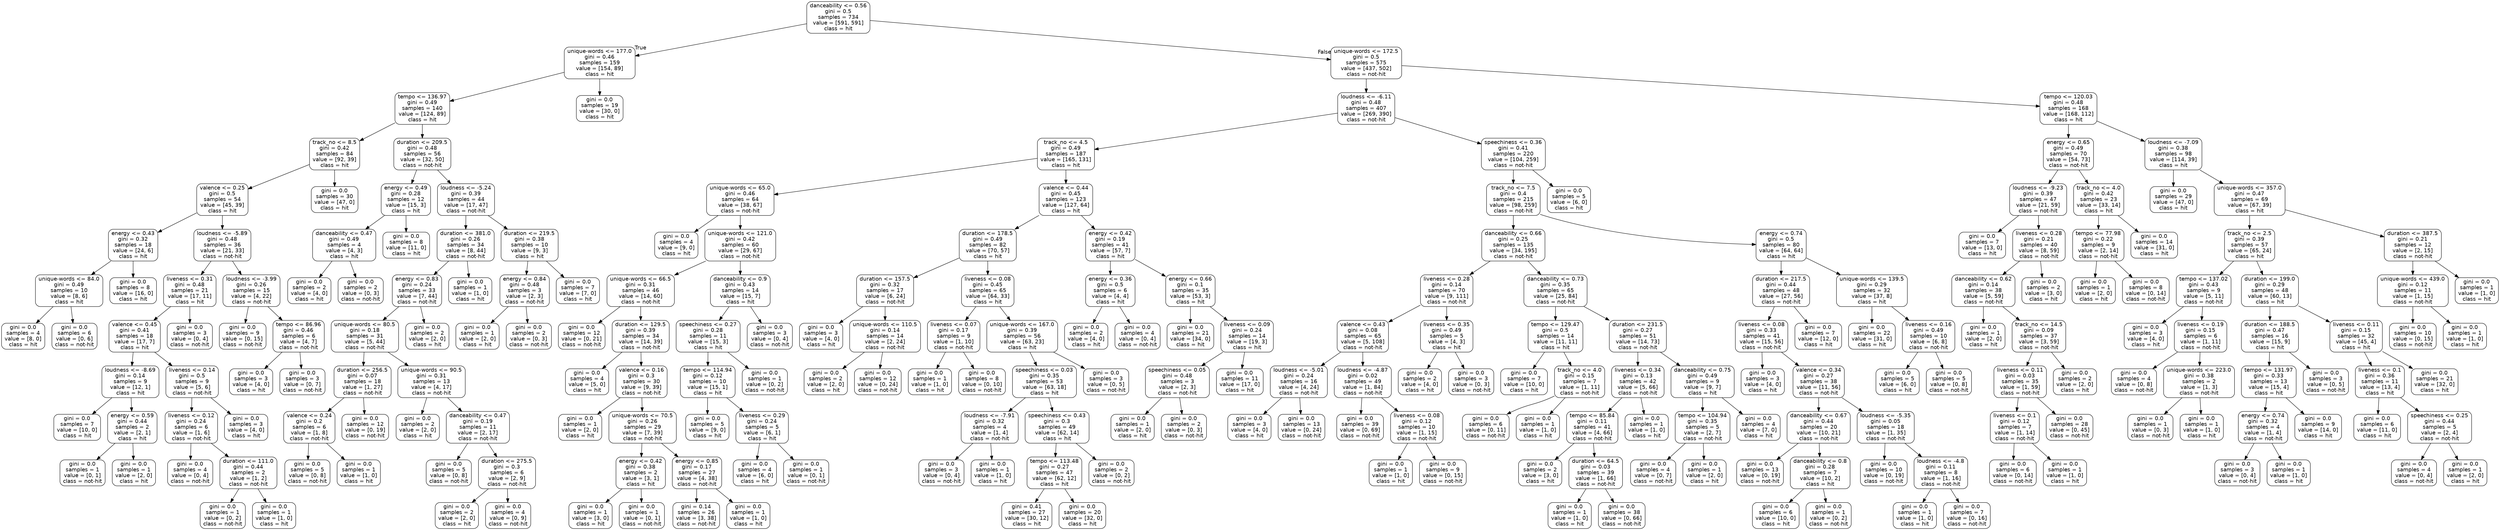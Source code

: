 digraph Tree {
node [shape=box, style="rounded", color="black", fontname=helvetica] ;
edge [fontname=helvetica] ;
0 [label="danceability <= 0.56\ngini = 0.5\nsamples = 734\nvalue = [591, 591]\nclass = hit"] ;
1 [label="unique-words <= 177.0\ngini = 0.46\nsamples = 159\nvalue = [154, 89]\nclass = hit"] ;
0 -> 1 [labeldistance=2.5, labelangle=45, headlabel="True"] ;
2 [label="tempo <= 136.97\ngini = 0.49\nsamples = 140\nvalue = [124, 89]\nclass = hit"] ;
1 -> 2 ;
3 [label="track_no <= 8.5\ngini = 0.42\nsamples = 84\nvalue = [92, 39]\nclass = hit"] ;
2 -> 3 ;
4 [label="valence <= 0.25\ngini = 0.5\nsamples = 54\nvalue = [45, 39]\nclass = hit"] ;
3 -> 4 ;
5 [label="energy <= 0.43\ngini = 0.32\nsamples = 18\nvalue = [24, 6]\nclass = hit"] ;
4 -> 5 ;
6 [label="unique-words <= 84.0\ngini = 0.49\nsamples = 10\nvalue = [8, 6]\nclass = hit"] ;
5 -> 6 ;
7 [label="gini = 0.0\nsamples = 4\nvalue = [8, 0]\nclass = hit"] ;
6 -> 7 ;
8 [label="gini = 0.0\nsamples = 6\nvalue = [0, 6]\nclass = not-hit"] ;
6 -> 8 ;
9 [label="gini = 0.0\nsamples = 8\nvalue = [16, 0]\nclass = hit"] ;
5 -> 9 ;
10 [label="loudness <= -5.89\ngini = 0.48\nsamples = 36\nvalue = [21, 33]\nclass = not-hit"] ;
4 -> 10 ;
11 [label="liveness <= 0.31\ngini = 0.48\nsamples = 21\nvalue = [17, 11]\nclass = hit"] ;
10 -> 11 ;
12 [label="valence <= 0.45\ngini = 0.41\nsamples = 18\nvalue = [17, 7]\nclass = hit"] ;
11 -> 12 ;
13 [label="loudness <= -8.69\ngini = 0.14\nsamples = 9\nvalue = [12, 1]\nclass = hit"] ;
12 -> 13 ;
14 [label="gini = 0.0\nsamples = 7\nvalue = [10, 0]\nclass = hit"] ;
13 -> 14 ;
15 [label="energy <= 0.59\ngini = 0.44\nsamples = 2\nvalue = [2, 1]\nclass = hit"] ;
13 -> 15 ;
16 [label="gini = 0.0\nsamples = 1\nvalue = [0, 1]\nclass = not-hit"] ;
15 -> 16 ;
17 [label="gini = 0.0\nsamples = 1\nvalue = [2, 0]\nclass = hit"] ;
15 -> 17 ;
18 [label="liveness <= 0.14\ngini = 0.5\nsamples = 9\nvalue = [5, 6]\nclass = not-hit"] ;
12 -> 18 ;
19 [label="liveness <= 0.12\ngini = 0.24\nsamples = 6\nvalue = [1, 6]\nclass = not-hit"] ;
18 -> 19 ;
20 [label="gini = 0.0\nsamples = 4\nvalue = [0, 4]\nclass = not-hit"] ;
19 -> 20 ;
21 [label="duration <= 111.0\ngini = 0.44\nsamples = 2\nvalue = [1, 2]\nclass = not-hit"] ;
19 -> 21 ;
22 [label="gini = 0.0\nsamples = 1\nvalue = [0, 2]\nclass = not-hit"] ;
21 -> 22 ;
23 [label="gini = 0.0\nsamples = 1\nvalue = [1, 0]\nclass = hit"] ;
21 -> 23 ;
24 [label="gini = 0.0\nsamples = 3\nvalue = [4, 0]\nclass = hit"] ;
18 -> 24 ;
25 [label="gini = 0.0\nsamples = 3\nvalue = [0, 4]\nclass = not-hit"] ;
11 -> 25 ;
26 [label="loudness <= -3.99\ngini = 0.26\nsamples = 15\nvalue = [4, 22]\nclass = not-hit"] ;
10 -> 26 ;
27 [label="gini = 0.0\nsamples = 9\nvalue = [0, 15]\nclass = not-hit"] ;
26 -> 27 ;
28 [label="tempo <= 86.96\ngini = 0.46\nsamples = 6\nvalue = [4, 7]\nclass = not-hit"] ;
26 -> 28 ;
29 [label="gini = 0.0\nsamples = 3\nvalue = [4, 0]\nclass = hit"] ;
28 -> 29 ;
30 [label="gini = 0.0\nsamples = 3\nvalue = [0, 7]\nclass = not-hit"] ;
28 -> 30 ;
31 [label="gini = 0.0\nsamples = 30\nvalue = [47, 0]\nclass = hit"] ;
3 -> 31 ;
32 [label="duration <= 209.5\ngini = 0.48\nsamples = 56\nvalue = [32, 50]\nclass = not-hit"] ;
2 -> 32 ;
33 [label="energy <= 0.49\ngini = 0.28\nsamples = 12\nvalue = [15, 3]\nclass = hit"] ;
32 -> 33 ;
34 [label="danceability <= 0.47\ngini = 0.49\nsamples = 4\nvalue = [4, 3]\nclass = hit"] ;
33 -> 34 ;
35 [label="gini = 0.0\nsamples = 2\nvalue = [4, 0]\nclass = hit"] ;
34 -> 35 ;
36 [label="gini = 0.0\nsamples = 2\nvalue = [0, 3]\nclass = not-hit"] ;
34 -> 36 ;
37 [label="gini = 0.0\nsamples = 8\nvalue = [11, 0]\nclass = hit"] ;
33 -> 37 ;
38 [label="loudness <= -5.24\ngini = 0.39\nsamples = 44\nvalue = [17, 47]\nclass = not-hit"] ;
32 -> 38 ;
39 [label="duration <= 381.0\ngini = 0.26\nsamples = 34\nvalue = [8, 44]\nclass = not-hit"] ;
38 -> 39 ;
40 [label="energy <= 0.83\ngini = 0.24\nsamples = 33\nvalue = [7, 44]\nclass = not-hit"] ;
39 -> 40 ;
41 [label="unique-words <= 80.5\ngini = 0.18\nsamples = 31\nvalue = [5, 44]\nclass = not-hit"] ;
40 -> 41 ;
42 [label="duration <= 256.5\ngini = 0.07\nsamples = 18\nvalue = [1, 27]\nclass = not-hit"] ;
41 -> 42 ;
43 [label="valence <= 0.24\ngini = 0.2\nsamples = 6\nvalue = [1, 8]\nclass = not-hit"] ;
42 -> 43 ;
44 [label="gini = 0.0\nsamples = 5\nvalue = [0, 8]\nclass = not-hit"] ;
43 -> 44 ;
45 [label="gini = 0.0\nsamples = 1\nvalue = [1, 0]\nclass = hit"] ;
43 -> 45 ;
46 [label="gini = 0.0\nsamples = 12\nvalue = [0, 19]\nclass = not-hit"] ;
42 -> 46 ;
47 [label="unique-words <= 90.5\ngini = 0.31\nsamples = 13\nvalue = [4, 17]\nclass = not-hit"] ;
41 -> 47 ;
48 [label="gini = 0.0\nsamples = 2\nvalue = [2, 0]\nclass = hit"] ;
47 -> 48 ;
49 [label="danceability <= 0.47\ngini = 0.19\nsamples = 11\nvalue = [2, 17]\nclass = not-hit"] ;
47 -> 49 ;
50 [label="gini = 0.0\nsamples = 5\nvalue = [0, 8]\nclass = not-hit"] ;
49 -> 50 ;
51 [label="duration <= 275.5\ngini = 0.3\nsamples = 6\nvalue = [2, 9]\nclass = not-hit"] ;
49 -> 51 ;
52 [label="gini = 0.0\nsamples = 2\nvalue = [2, 0]\nclass = hit"] ;
51 -> 52 ;
53 [label="gini = 0.0\nsamples = 4\nvalue = [0, 9]\nclass = not-hit"] ;
51 -> 53 ;
54 [label="gini = 0.0\nsamples = 2\nvalue = [2, 0]\nclass = hit"] ;
40 -> 54 ;
55 [label="gini = 0.0\nsamples = 1\nvalue = [1, 0]\nclass = hit"] ;
39 -> 55 ;
56 [label="duration <= 219.5\ngini = 0.38\nsamples = 10\nvalue = [9, 3]\nclass = hit"] ;
38 -> 56 ;
57 [label="energy <= 0.84\ngini = 0.48\nsamples = 3\nvalue = [2, 3]\nclass = not-hit"] ;
56 -> 57 ;
58 [label="gini = 0.0\nsamples = 1\nvalue = [2, 0]\nclass = hit"] ;
57 -> 58 ;
59 [label="gini = 0.0\nsamples = 2\nvalue = [0, 3]\nclass = not-hit"] ;
57 -> 59 ;
60 [label="gini = 0.0\nsamples = 7\nvalue = [7, 0]\nclass = hit"] ;
56 -> 60 ;
61 [label="gini = 0.0\nsamples = 19\nvalue = [30, 0]\nclass = hit"] ;
1 -> 61 ;
62 [label="unique-words <= 172.5\ngini = 0.5\nsamples = 575\nvalue = [437, 502]\nclass = not-hit"] ;
0 -> 62 [labeldistance=2.5, labelangle=-45, headlabel="False"] ;
63 [label="loudness <= -6.11\ngini = 0.48\nsamples = 407\nvalue = [269, 390]\nclass = not-hit"] ;
62 -> 63 ;
64 [label="track_no <= 4.5\ngini = 0.49\nsamples = 187\nvalue = [165, 131]\nclass = hit"] ;
63 -> 64 ;
65 [label="unique-words <= 65.0\ngini = 0.46\nsamples = 64\nvalue = [38, 67]\nclass = not-hit"] ;
64 -> 65 ;
66 [label="gini = 0.0\nsamples = 4\nvalue = [9, 0]\nclass = hit"] ;
65 -> 66 ;
67 [label="unique-words <= 121.0\ngini = 0.42\nsamples = 60\nvalue = [29, 67]\nclass = not-hit"] ;
65 -> 67 ;
68 [label="unique-words <= 66.5\ngini = 0.31\nsamples = 46\nvalue = [14, 60]\nclass = not-hit"] ;
67 -> 68 ;
69 [label="gini = 0.0\nsamples = 12\nvalue = [0, 21]\nclass = not-hit"] ;
68 -> 69 ;
70 [label="duration <= 129.5\ngini = 0.39\nsamples = 34\nvalue = [14, 39]\nclass = not-hit"] ;
68 -> 70 ;
71 [label="gini = 0.0\nsamples = 4\nvalue = [5, 0]\nclass = hit"] ;
70 -> 71 ;
72 [label="valence <= 0.16\ngini = 0.3\nsamples = 30\nvalue = [9, 39]\nclass = not-hit"] ;
70 -> 72 ;
73 [label="gini = 0.0\nsamples = 1\nvalue = [2, 0]\nclass = hit"] ;
72 -> 73 ;
74 [label="unique-words <= 70.5\ngini = 0.26\nsamples = 29\nvalue = [7, 39]\nclass = not-hit"] ;
72 -> 74 ;
75 [label="energy <= 0.42\ngini = 0.38\nsamples = 2\nvalue = [3, 1]\nclass = hit"] ;
74 -> 75 ;
76 [label="gini = 0.0\nsamples = 1\nvalue = [3, 0]\nclass = hit"] ;
75 -> 76 ;
77 [label="gini = 0.0\nsamples = 1\nvalue = [0, 1]\nclass = not-hit"] ;
75 -> 77 ;
78 [label="energy <= 0.85\ngini = 0.17\nsamples = 27\nvalue = [4, 38]\nclass = not-hit"] ;
74 -> 78 ;
79 [label="gini = 0.14\nsamples = 26\nvalue = [3, 38]\nclass = not-hit"] ;
78 -> 79 ;
80 [label="gini = 0.0\nsamples = 1\nvalue = [1, 0]\nclass = hit"] ;
78 -> 80 ;
81 [label="danceability <= 0.9\ngini = 0.43\nsamples = 14\nvalue = [15, 7]\nclass = hit"] ;
67 -> 81 ;
82 [label="speechiness <= 0.27\ngini = 0.28\nsamples = 11\nvalue = [15, 3]\nclass = hit"] ;
81 -> 82 ;
83 [label="tempo <= 114.94\ngini = 0.12\nsamples = 10\nvalue = [15, 1]\nclass = hit"] ;
82 -> 83 ;
84 [label="gini = 0.0\nsamples = 5\nvalue = [9, 0]\nclass = hit"] ;
83 -> 84 ;
85 [label="liveness <= 0.29\ngini = 0.24\nsamples = 5\nvalue = [6, 1]\nclass = hit"] ;
83 -> 85 ;
86 [label="gini = 0.0\nsamples = 4\nvalue = [6, 0]\nclass = hit"] ;
85 -> 86 ;
87 [label="gini = 0.0\nsamples = 1\nvalue = [0, 1]\nclass = not-hit"] ;
85 -> 87 ;
88 [label="gini = 0.0\nsamples = 1\nvalue = [0, 2]\nclass = not-hit"] ;
82 -> 88 ;
89 [label="gini = 0.0\nsamples = 3\nvalue = [0, 4]\nclass = not-hit"] ;
81 -> 89 ;
90 [label="valence <= 0.44\ngini = 0.45\nsamples = 123\nvalue = [127, 64]\nclass = hit"] ;
64 -> 90 ;
91 [label="duration <= 178.5\ngini = 0.49\nsamples = 82\nvalue = [70, 57]\nclass = hit"] ;
90 -> 91 ;
92 [label="duration <= 157.5\ngini = 0.32\nsamples = 17\nvalue = [6, 24]\nclass = not-hit"] ;
91 -> 92 ;
93 [label="gini = 0.0\nsamples = 3\nvalue = [4, 0]\nclass = hit"] ;
92 -> 93 ;
94 [label="unique-words <= 110.5\ngini = 0.14\nsamples = 14\nvalue = [2, 24]\nclass = not-hit"] ;
92 -> 94 ;
95 [label="gini = 0.0\nsamples = 2\nvalue = [2, 0]\nclass = hit"] ;
94 -> 95 ;
96 [label="gini = 0.0\nsamples = 12\nvalue = [0, 24]\nclass = not-hit"] ;
94 -> 96 ;
97 [label="liveness <= 0.08\ngini = 0.45\nsamples = 65\nvalue = [64, 33]\nclass = hit"] ;
91 -> 97 ;
98 [label="liveness <= 0.07\ngini = 0.17\nsamples = 9\nvalue = [1, 10]\nclass = not-hit"] ;
97 -> 98 ;
99 [label="gini = 0.0\nsamples = 1\nvalue = [1, 0]\nclass = hit"] ;
98 -> 99 ;
100 [label="gini = 0.0\nsamples = 8\nvalue = [0, 10]\nclass = not-hit"] ;
98 -> 100 ;
101 [label="unique-words <= 167.0\ngini = 0.39\nsamples = 56\nvalue = [63, 23]\nclass = hit"] ;
97 -> 101 ;
102 [label="speechiness <= 0.03\ngini = 0.35\nsamples = 53\nvalue = [63, 18]\nclass = hit"] ;
101 -> 102 ;
103 [label="loudness <= -7.91\ngini = 0.32\nsamples = 4\nvalue = [1, 4]\nclass = not-hit"] ;
102 -> 103 ;
104 [label="gini = 0.0\nsamples = 3\nvalue = [0, 4]\nclass = not-hit"] ;
103 -> 104 ;
105 [label="gini = 0.0\nsamples = 1\nvalue = [1, 0]\nclass = hit"] ;
103 -> 105 ;
106 [label="speechiness <= 0.43\ngini = 0.3\nsamples = 49\nvalue = [62, 14]\nclass = hit"] ;
102 -> 106 ;
107 [label="tempo <= 113.48\ngini = 0.27\nsamples = 47\nvalue = [62, 12]\nclass = hit"] ;
106 -> 107 ;
108 [label="gini = 0.41\nsamples = 27\nvalue = [30, 12]\nclass = hit"] ;
107 -> 108 ;
109 [label="gini = 0.0\nsamples = 20\nvalue = [32, 0]\nclass = hit"] ;
107 -> 109 ;
110 [label="gini = 0.0\nsamples = 2\nvalue = [0, 2]\nclass = not-hit"] ;
106 -> 110 ;
111 [label="gini = 0.0\nsamples = 3\nvalue = [0, 5]\nclass = not-hit"] ;
101 -> 111 ;
112 [label="energy <= 0.42\ngini = 0.19\nsamples = 41\nvalue = [57, 7]\nclass = hit"] ;
90 -> 112 ;
113 [label="energy <= 0.36\ngini = 0.5\nsamples = 6\nvalue = [4, 4]\nclass = hit"] ;
112 -> 113 ;
114 [label="gini = 0.0\nsamples = 2\nvalue = [4, 0]\nclass = hit"] ;
113 -> 114 ;
115 [label="gini = 0.0\nsamples = 4\nvalue = [0, 4]\nclass = not-hit"] ;
113 -> 115 ;
116 [label="energy <= 0.66\ngini = 0.1\nsamples = 35\nvalue = [53, 3]\nclass = hit"] ;
112 -> 116 ;
117 [label="gini = 0.0\nsamples = 21\nvalue = [34, 0]\nclass = hit"] ;
116 -> 117 ;
118 [label="liveness <= 0.09\ngini = 0.24\nsamples = 14\nvalue = [19, 3]\nclass = hit"] ;
116 -> 118 ;
119 [label="speechiness <= 0.05\ngini = 0.48\nsamples = 3\nvalue = [2, 3]\nclass = not-hit"] ;
118 -> 119 ;
120 [label="gini = 0.0\nsamples = 1\nvalue = [2, 0]\nclass = hit"] ;
119 -> 120 ;
121 [label="gini = 0.0\nsamples = 2\nvalue = [0, 3]\nclass = not-hit"] ;
119 -> 121 ;
122 [label="gini = 0.0\nsamples = 11\nvalue = [17, 0]\nclass = hit"] ;
118 -> 122 ;
123 [label="speechiness <= 0.36\ngini = 0.41\nsamples = 220\nvalue = [104, 259]\nclass = not-hit"] ;
63 -> 123 ;
124 [label="track_no <= 7.5\ngini = 0.4\nsamples = 215\nvalue = [98, 259]\nclass = not-hit"] ;
123 -> 124 ;
125 [label="danceability <= 0.66\ngini = 0.25\nsamples = 135\nvalue = [34, 195]\nclass = not-hit"] ;
124 -> 125 ;
126 [label="liveness <= 0.28\ngini = 0.14\nsamples = 70\nvalue = [9, 111]\nclass = not-hit"] ;
125 -> 126 ;
127 [label="valence <= 0.43\ngini = 0.08\nsamples = 65\nvalue = [5, 108]\nclass = not-hit"] ;
126 -> 127 ;
128 [label="loudness <= -5.01\ngini = 0.24\nsamples = 16\nvalue = [4, 24]\nclass = not-hit"] ;
127 -> 128 ;
129 [label="gini = 0.0\nsamples = 3\nvalue = [4, 0]\nclass = hit"] ;
128 -> 129 ;
130 [label="gini = 0.0\nsamples = 13\nvalue = [0, 24]\nclass = not-hit"] ;
128 -> 130 ;
131 [label="loudness <= -4.87\ngini = 0.02\nsamples = 49\nvalue = [1, 84]\nclass = not-hit"] ;
127 -> 131 ;
132 [label="gini = 0.0\nsamples = 39\nvalue = [0, 69]\nclass = not-hit"] ;
131 -> 132 ;
133 [label="liveness <= 0.08\ngini = 0.12\nsamples = 10\nvalue = [1, 15]\nclass = not-hit"] ;
131 -> 133 ;
134 [label="gini = 0.0\nsamples = 1\nvalue = [1, 0]\nclass = hit"] ;
133 -> 134 ;
135 [label="gini = 0.0\nsamples = 9\nvalue = [0, 15]\nclass = not-hit"] ;
133 -> 135 ;
136 [label="liveness <= 0.35\ngini = 0.49\nsamples = 5\nvalue = [4, 3]\nclass = hit"] ;
126 -> 136 ;
137 [label="gini = 0.0\nsamples = 2\nvalue = [4, 0]\nclass = hit"] ;
136 -> 137 ;
138 [label="gini = 0.0\nsamples = 3\nvalue = [0, 3]\nclass = not-hit"] ;
136 -> 138 ;
139 [label="danceability <= 0.73\ngini = 0.35\nsamples = 65\nvalue = [25, 84]\nclass = not-hit"] ;
125 -> 139 ;
140 [label="tempo <= 129.47\ngini = 0.5\nsamples = 14\nvalue = [11, 11]\nclass = hit"] ;
139 -> 140 ;
141 [label="gini = 0.0\nsamples = 7\nvalue = [10, 0]\nclass = hit"] ;
140 -> 141 ;
142 [label="track_no <= 4.0\ngini = 0.15\nsamples = 7\nvalue = [1, 11]\nclass = not-hit"] ;
140 -> 142 ;
143 [label="gini = 0.0\nsamples = 6\nvalue = [0, 11]\nclass = not-hit"] ;
142 -> 143 ;
144 [label="gini = 0.0\nsamples = 1\nvalue = [1, 0]\nclass = hit"] ;
142 -> 144 ;
145 [label="duration <= 231.5\ngini = 0.27\nsamples = 51\nvalue = [14, 73]\nclass = not-hit"] ;
139 -> 145 ;
146 [label="liveness <= 0.34\ngini = 0.13\nsamples = 42\nvalue = [5, 66]\nclass = not-hit"] ;
145 -> 146 ;
147 [label="tempo <= 85.84\ngini = 0.11\nsamples = 41\nvalue = [4, 66]\nclass = not-hit"] ;
146 -> 147 ;
148 [label="gini = 0.0\nsamples = 2\nvalue = [3, 0]\nclass = hit"] ;
147 -> 148 ;
149 [label="duration <= 64.5\ngini = 0.03\nsamples = 39\nvalue = [1, 66]\nclass = not-hit"] ;
147 -> 149 ;
150 [label="gini = 0.0\nsamples = 1\nvalue = [1, 0]\nclass = hit"] ;
149 -> 150 ;
151 [label="gini = 0.0\nsamples = 38\nvalue = [0, 66]\nclass = not-hit"] ;
149 -> 151 ;
152 [label="gini = 0.0\nsamples = 1\nvalue = [1, 0]\nclass = hit"] ;
146 -> 152 ;
153 [label="danceability <= 0.75\ngini = 0.49\nsamples = 9\nvalue = [9, 7]\nclass = hit"] ;
145 -> 153 ;
154 [label="tempo <= 104.94\ngini = 0.35\nsamples = 5\nvalue = [2, 7]\nclass = not-hit"] ;
153 -> 154 ;
155 [label="gini = 0.0\nsamples = 4\nvalue = [0, 7]\nclass = not-hit"] ;
154 -> 155 ;
156 [label="gini = 0.0\nsamples = 1\nvalue = [2, 0]\nclass = hit"] ;
154 -> 156 ;
157 [label="gini = 0.0\nsamples = 4\nvalue = [7, 0]\nclass = hit"] ;
153 -> 157 ;
158 [label="energy <= 0.74\ngini = 0.5\nsamples = 80\nvalue = [64, 64]\nclass = hit"] ;
124 -> 158 ;
159 [label="duration <= 217.5\ngini = 0.44\nsamples = 48\nvalue = [27, 56]\nclass = not-hit"] ;
158 -> 159 ;
160 [label="liveness <= 0.08\ngini = 0.33\nsamples = 41\nvalue = [15, 56]\nclass = not-hit"] ;
159 -> 160 ;
161 [label="gini = 0.0\nsamples = 3\nvalue = [4, 0]\nclass = hit"] ;
160 -> 161 ;
162 [label="valence <= 0.34\ngini = 0.27\nsamples = 38\nvalue = [11, 56]\nclass = not-hit"] ;
160 -> 162 ;
163 [label="danceability <= 0.67\ngini = 0.44\nsamples = 20\nvalue = [10, 21]\nclass = not-hit"] ;
162 -> 163 ;
164 [label="gini = 0.0\nsamples = 13\nvalue = [0, 19]\nclass = not-hit"] ;
163 -> 164 ;
165 [label="danceability <= 0.8\ngini = 0.28\nsamples = 7\nvalue = [10, 2]\nclass = hit"] ;
163 -> 165 ;
166 [label="gini = 0.0\nsamples = 6\nvalue = [10, 0]\nclass = hit"] ;
165 -> 166 ;
167 [label="gini = 0.0\nsamples = 1\nvalue = [0, 2]\nclass = not-hit"] ;
165 -> 167 ;
168 [label="loudness <= -5.35\ngini = 0.05\nsamples = 18\nvalue = [1, 35]\nclass = not-hit"] ;
162 -> 168 ;
169 [label="gini = 0.0\nsamples = 10\nvalue = [0, 19]\nclass = not-hit"] ;
168 -> 169 ;
170 [label="loudness <= -4.8\ngini = 0.11\nsamples = 8\nvalue = [1, 16]\nclass = not-hit"] ;
168 -> 170 ;
171 [label="gini = 0.0\nsamples = 1\nvalue = [1, 0]\nclass = hit"] ;
170 -> 171 ;
172 [label="gini = 0.0\nsamples = 7\nvalue = [0, 16]\nclass = not-hit"] ;
170 -> 172 ;
173 [label="gini = 0.0\nsamples = 7\nvalue = [12, 0]\nclass = hit"] ;
159 -> 173 ;
174 [label="unique-words <= 139.5\ngini = 0.29\nsamples = 32\nvalue = [37, 8]\nclass = hit"] ;
158 -> 174 ;
175 [label="gini = 0.0\nsamples = 22\nvalue = [31, 0]\nclass = hit"] ;
174 -> 175 ;
176 [label="liveness <= 0.16\ngini = 0.49\nsamples = 10\nvalue = [6, 8]\nclass = not-hit"] ;
174 -> 176 ;
177 [label="gini = 0.0\nsamples = 5\nvalue = [6, 0]\nclass = hit"] ;
176 -> 177 ;
178 [label="gini = 0.0\nsamples = 5\nvalue = [0, 8]\nclass = not-hit"] ;
176 -> 178 ;
179 [label="gini = 0.0\nsamples = 5\nvalue = [6, 0]\nclass = hit"] ;
123 -> 179 ;
180 [label="tempo <= 120.03\ngini = 0.48\nsamples = 168\nvalue = [168, 112]\nclass = hit"] ;
62 -> 180 ;
181 [label="energy <= 0.65\ngini = 0.49\nsamples = 70\nvalue = [54, 73]\nclass = not-hit"] ;
180 -> 181 ;
182 [label="loudness <= -9.23\ngini = 0.39\nsamples = 47\nvalue = [21, 59]\nclass = not-hit"] ;
181 -> 182 ;
183 [label="gini = 0.0\nsamples = 7\nvalue = [13, 0]\nclass = hit"] ;
182 -> 183 ;
184 [label="liveness <= 0.28\ngini = 0.21\nsamples = 40\nvalue = [8, 59]\nclass = not-hit"] ;
182 -> 184 ;
185 [label="danceability <= 0.62\ngini = 0.14\nsamples = 38\nvalue = [5, 59]\nclass = not-hit"] ;
184 -> 185 ;
186 [label="gini = 0.0\nsamples = 1\nvalue = [2, 0]\nclass = hit"] ;
185 -> 186 ;
187 [label="track_no <= 14.5\ngini = 0.09\nsamples = 37\nvalue = [3, 59]\nclass = not-hit"] ;
185 -> 187 ;
188 [label="liveness <= 0.11\ngini = 0.03\nsamples = 35\nvalue = [1, 59]\nclass = not-hit"] ;
187 -> 188 ;
189 [label="liveness <= 0.1\ngini = 0.12\nsamples = 7\nvalue = [1, 14]\nclass = not-hit"] ;
188 -> 189 ;
190 [label="gini = 0.0\nsamples = 6\nvalue = [0, 14]\nclass = not-hit"] ;
189 -> 190 ;
191 [label="gini = 0.0\nsamples = 1\nvalue = [1, 0]\nclass = hit"] ;
189 -> 191 ;
192 [label="gini = 0.0\nsamples = 28\nvalue = [0, 45]\nclass = not-hit"] ;
188 -> 192 ;
193 [label="gini = 0.0\nsamples = 2\nvalue = [2, 0]\nclass = hit"] ;
187 -> 193 ;
194 [label="gini = 0.0\nsamples = 2\nvalue = [3, 0]\nclass = hit"] ;
184 -> 194 ;
195 [label="track_no <= 4.0\ngini = 0.42\nsamples = 23\nvalue = [33, 14]\nclass = hit"] ;
181 -> 195 ;
196 [label="tempo <= 77.98\ngini = 0.22\nsamples = 9\nvalue = [2, 14]\nclass = not-hit"] ;
195 -> 196 ;
197 [label="gini = 0.0\nsamples = 1\nvalue = [2, 0]\nclass = hit"] ;
196 -> 197 ;
198 [label="gini = 0.0\nsamples = 8\nvalue = [0, 14]\nclass = not-hit"] ;
196 -> 198 ;
199 [label="gini = 0.0\nsamples = 14\nvalue = [31, 0]\nclass = hit"] ;
195 -> 199 ;
200 [label="loudness <= -7.09\ngini = 0.38\nsamples = 98\nvalue = [114, 39]\nclass = hit"] ;
180 -> 200 ;
201 [label="gini = 0.0\nsamples = 29\nvalue = [47, 0]\nclass = hit"] ;
200 -> 201 ;
202 [label="unique-words <= 357.0\ngini = 0.47\nsamples = 69\nvalue = [67, 39]\nclass = hit"] ;
200 -> 202 ;
203 [label="track_no <= 2.5\ngini = 0.39\nsamples = 57\nvalue = [65, 24]\nclass = hit"] ;
202 -> 203 ;
204 [label="tempo <= 137.02\ngini = 0.43\nsamples = 9\nvalue = [5, 11]\nclass = not-hit"] ;
203 -> 204 ;
205 [label="gini = 0.0\nsamples = 3\nvalue = [4, 0]\nclass = hit"] ;
204 -> 205 ;
206 [label="liveness <= 0.19\ngini = 0.15\nsamples = 6\nvalue = [1, 11]\nclass = not-hit"] ;
204 -> 206 ;
207 [label="gini = 0.0\nsamples = 4\nvalue = [0, 8]\nclass = not-hit"] ;
206 -> 207 ;
208 [label="unique-words <= 223.0\ngini = 0.38\nsamples = 2\nvalue = [1, 3]\nclass = not-hit"] ;
206 -> 208 ;
209 [label="gini = 0.0\nsamples = 1\nvalue = [0, 3]\nclass = not-hit"] ;
208 -> 209 ;
210 [label="gini = 0.0\nsamples = 1\nvalue = [1, 0]\nclass = hit"] ;
208 -> 210 ;
211 [label="duration <= 199.0\ngini = 0.29\nsamples = 48\nvalue = [60, 13]\nclass = hit"] ;
203 -> 211 ;
212 [label="duration <= 188.5\ngini = 0.47\nsamples = 16\nvalue = [15, 9]\nclass = hit"] ;
211 -> 212 ;
213 [label="tempo <= 131.97\ngini = 0.33\nsamples = 13\nvalue = [15, 4]\nclass = hit"] ;
212 -> 213 ;
214 [label="energy <= 0.74\ngini = 0.32\nsamples = 4\nvalue = [1, 4]\nclass = not-hit"] ;
213 -> 214 ;
215 [label="gini = 0.0\nsamples = 3\nvalue = [0, 4]\nclass = not-hit"] ;
214 -> 215 ;
216 [label="gini = 0.0\nsamples = 1\nvalue = [1, 0]\nclass = hit"] ;
214 -> 216 ;
217 [label="gini = 0.0\nsamples = 9\nvalue = [14, 0]\nclass = hit"] ;
213 -> 217 ;
218 [label="gini = 0.0\nsamples = 3\nvalue = [0, 5]\nclass = not-hit"] ;
212 -> 218 ;
219 [label="liveness <= 0.11\ngini = 0.15\nsamples = 32\nvalue = [45, 4]\nclass = hit"] ;
211 -> 219 ;
220 [label="liveness <= 0.1\ngini = 0.36\nsamples = 11\nvalue = [13, 4]\nclass = hit"] ;
219 -> 220 ;
221 [label="gini = 0.0\nsamples = 6\nvalue = [11, 0]\nclass = hit"] ;
220 -> 221 ;
222 [label="speechiness <= 0.25\ngini = 0.44\nsamples = 5\nvalue = [2, 4]\nclass = not-hit"] ;
220 -> 222 ;
223 [label="gini = 0.0\nsamples = 4\nvalue = [0, 4]\nclass = not-hit"] ;
222 -> 223 ;
224 [label="gini = 0.0\nsamples = 1\nvalue = [2, 0]\nclass = hit"] ;
222 -> 224 ;
225 [label="gini = 0.0\nsamples = 21\nvalue = [32, 0]\nclass = hit"] ;
219 -> 225 ;
226 [label="duration <= 387.5\ngini = 0.21\nsamples = 12\nvalue = [2, 15]\nclass = not-hit"] ;
202 -> 226 ;
227 [label="unique-words <= 439.0\ngini = 0.12\nsamples = 11\nvalue = [1, 15]\nclass = not-hit"] ;
226 -> 227 ;
228 [label="gini = 0.0\nsamples = 10\nvalue = [0, 15]\nclass = not-hit"] ;
227 -> 228 ;
229 [label="gini = 0.0\nsamples = 1\nvalue = [1, 0]\nclass = hit"] ;
227 -> 229 ;
230 [label="gini = 0.0\nsamples = 1\nvalue = [1, 0]\nclass = hit"] ;
226 -> 230 ;
}